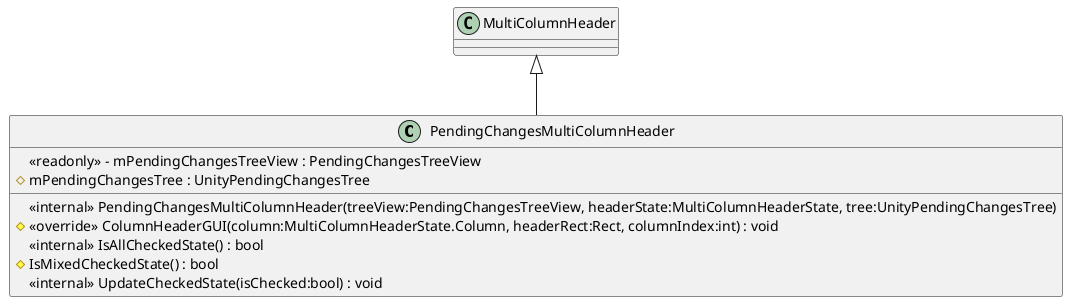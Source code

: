 @startuml
class PendingChangesMultiColumnHeader {
    <<internal>> PendingChangesMultiColumnHeader(treeView:PendingChangesTreeView, headerState:MultiColumnHeaderState, tree:UnityPendingChangesTree)
    # <<override>> ColumnHeaderGUI(column:MultiColumnHeaderState.Column, headerRect:Rect, columnIndex:int) : void
    <<internal>> IsAllCheckedState() : bool
    # IsMixedCheckedState() : bool
    <<internal>> UpdateCheckedState(isChecked:bool) : void
    <<readonly>> - mPendingChangesTreeView : PendingChangesTreeView
    # mPendingChangesTree : UnityPendingChangesTree
}
MultiColumnHeader <|-- PendingChangesMultiColumnHeader
@enduml
